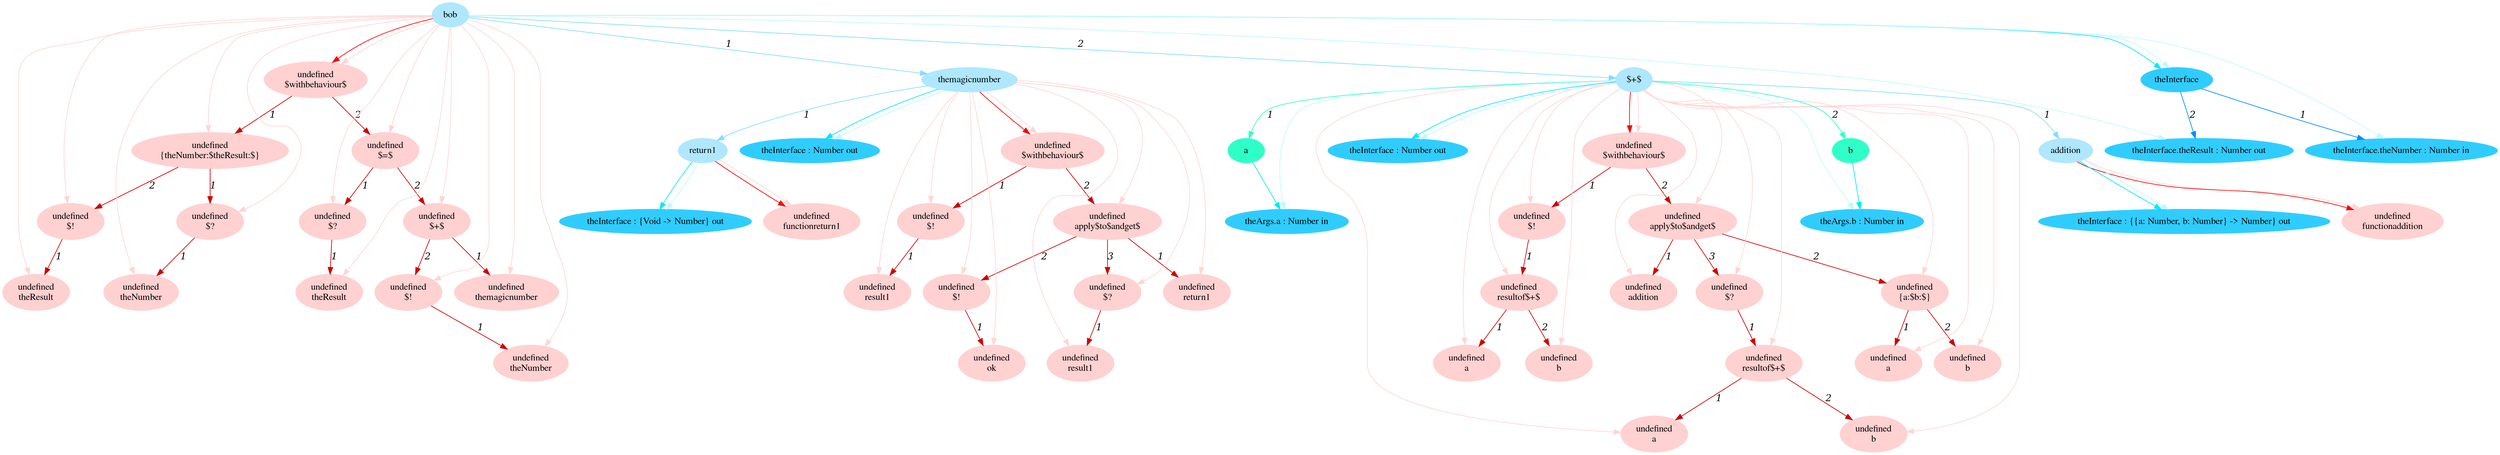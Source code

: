 digraph g{node_4738 [shape="ellipse", style="filled", color="#ffd1d1", fontname="Times", label="undefined
functionreturn1" ]
node_4745 [shape="ellipse", style="filled", color="#ffd1d1", fontname="Times", label="undefined
$withbehaviour$" ]
node_4747 [shape="ellipse", style="filled", color="#ffd1d1", fontname="Times", label="undefined
$!" ]
node_4749 [shape="ellipse", style="filled", color="#ffd1d1", fontname="Times", label="undefined
result1" ]
node_4752 [shape="ellipse", style="filled", color="#ffd1d1", fontname="Times", label="undefined
apply$to$andget$" ]
node_4754 [shape="ellipse", style="filled", color="#ffd1d1", fontname="Times", label="undefined
return1" ]
node_4756 [shape="ellipse", style="filled", color="#ffd1d1", fontname="Times", label="undefined
$!" ]
node_4758 [shape="ellipse", style="filled", color="#ffd1d1", fontname="Times", label="undefined
ok" ]
node_4761 [shape="ellipse", style="filled", color="#ffd1d1", fontname="Times", label="undefined
$?" ]
node_4763 [shape="ellipse", style="filled", color="#ffd1d1", fontname="Times", label="undefined
result1" ]
node_4777 [shape="ellipse", style="filled", color="#ffd1d1", fontname="Times", label="undefined
functionaddition" ]
node_4794 [shape="ellipse", style="filled", color="#ffd1d1", fontname="Times", label="undefined
$withbehaviour$" ]
node_4796 [shape="ellipse", style="filled", color="#ffd1d1", fontname="Times", label="undefined
$!" ]
node_4798 [shape="ellipse", style="filled", color="#ffd1d1", fontname="Times", label="undefined
resultof$+$" ]
node_4800 [shape="ellipse", style="filled", color="#ffd1d1", fontname="Times", label="undefined
a" ]
node_4802 [shape="ellipse", style="filled", color="#ffd1d1", fontname="Times", label="undefined
b" ]
node_4807 [shape="ellipse", style="filled", color="#ffd1d1", fontname="Times", label="undefined
apply$to$andget$" ]
node_4809 [shape="ellipse", style="filled", color="#ffd1d1", fontname="Times", label="undefined
addition" ]
node_4811 [shape="ellipse", style="filled", color="#ffd1d1", fontname="Times", label="undefined
{a:$b:$}" ]
node_4813 [shape="ellipse", style="filled", color="#ffd1d1", fontname="Times", label="undefined
a" ]
node_4815 [shape="ellipse", style="filled", color="#ffd1d1", fontname="Times", label="undefined
b" ]
node_4819 [shape="ellipse", style="filled", color="#ffd1d1", fontname="Times", label="undefined
$?" ]
node_4821 [shape="ellipse", style="filled", color="#ffd1d1", fontname="Times", label="undefined
resultof$+$" ]
node_4823 [shape="ellipse", style="filled", color="#ffd1d1", fontname="Times", label="undefined
a" ]
node_4825 [shape="ellipse", style="filled", color="#ffd1d1", fontname="Times", label="undefined
b" ]
node_4847 [shape="ellipse", style="filled", color="#ffd1d1", fontname="Times", label="undefined
$withbehaviour$" ]
node_4849 [shape="ellipse", style="filled", color="#ffd1d1", fontname="Times", label="undefined
{theNumber:$theResult:$}" ]
node_4851 [shape="ellipse", style="filled", color="#ffd1d1", fontname="Times", label="undefined
$?" ]
node_4853 [shape="ellipse", style="filled", color="#ffd1d1", fontname="Times", label="undefined
theNumber" ]
node_4856 [shape="ellipse", style="filled", color="#ffd1d1", fontname="Times", label="undefined
$!" ]
node_4858 [shape="ellipse", style="filled", color="#ffd1d1", fontname="Times", label="undefined
theResult" ]
node_4863 [shape="ellipse", style="filled", color="#ffd1d1", fontname="Times", label="undefined
$=$" ]
node_4865 [shape="ellipse", style="filled", color="#ffd1d1", fontname="Times", label="undefined
$?" ]
node_4867 [shape="ellipse", style="filled", color="#ffd1d1", fontname="Times", label="undefined
theResult" ]
node_4870 [shape="ellipse", style="filled", color="#ffd1d1", fontname="Times", label="undefined
$+$" ]
node_4872 [shape="ellipse", style="filled", color="#ffd1d1", fontname="Times", label="undefined
themagicnumber" ]
node_4874 [shape="ellipse", style="filled", color="#ffd1d1", fontname="Times", label="undefined
$!" ]
node_4876 [shape="ellipse", style="filled", color="#ffd1d1", fontname="Times", label="undefined
theNumber" ]
node_4732 [shape="ellipse", style="filled", color="#afe7ff", fontname="Times", label="bob" ]
node_4733 [shape="ellipse", style="filled", color="#afe7ff", fontname="Times", label="themagicnumber" ]
node_4734 [shape="ellipse", style="filled", color="#afe7ff", fontname="Times", label="return1" ]
node_4772 [shape="ellipse", style="filled", color="#afe7ff", fontname="Times", label="$+$" ]
node_4773 [shape="ellipse", style="filled", color="#afe7ff", fontname="Times", label="addition" ]
node_4781 [shape="ellipse", style="filled", color="#2fffc7", fontname="Times", label="a" ]
node_4785 [shape="ellipse", style="filled", color="#2fffc7", fontname="Times", label="b" ]
node_4735 [shape="ellipse", style="filled", color="#2fcdff", fontname="Times", label="theInterface : {Void -> Number} out" ]
node_4742 [shape="ellipse", style="filled", color="#2fcdff", fontname="Times", label="theInterface : Number out" ]
node_4774 [shape="ellipse", style="filled", color="#2fcdff", fontname="Times", label="theInterface : {{a: Number, b: Number} -> Number} out" ]
node_4782 [shape="ellipse", style="filled", color="#2fcdff", fontname="Times", label="theArgs.a : Number in" ]
node_4786 [shape="ellipse", style="filled", color="#2fcdff", fontname="Times", label="theArgs.b : Number in" ]
node_4791 [shape="ellipse", style="filled", color="#2fcdff", fontname="Times", label="theInterface : Number out" ]
node_4838 [shape="ellipse", style="filled", color="#2fcdff", fontname="Times", label="theInterface" ]
node_4839 [shape="ellipse", style="filled", color="#2fcdff", fontname="Times", label="theInterface.theNumber : Number in" ]
node_4841 [shape="ellipse", style="filled", color="#2fcdff", fontname="Times", label="theInterface.theResult : Number out" ]
node_4747 -> node_4749 [dir=forward, arrowHead=normal, fontname="Times-Italic", arrowsize=1, color="#d00000", label="1",  headlabel="", taillabel="" ]
node_4756 -> node_4758 [dir=forward, arrowHead=normal, fontname="Times-Italic", arrowsize=1, color="#d00000", label="1",  headlabel="", taillabel="" ]
node_4761 -> node_4763 [dir=forward, arrowHead=normal, fontname="Times-Italic", arrowsize=1, color="#d00000", label="1",  headlabel="", taillabel="" ]
node_4752 -> node_4754 [dir=forward, arrowHead=normal, fontname="Times-Italic", arrowsize=1, color="#d00000", label="1",  headlabel="", taillabel="" ]
node_4752 -> node_4756 [dir=forward, arrowHead=normal, fontname="Times-Italic", arrowsize=1, color="#d00000", label="2",  headlabel="", taillabel="" ]
node_4752 -> node_4761 [dir=forward, arrowHead=normal, fontname="Times-Italic", arrowsize=1, color="#d00000", label="3",  headlabel="", taillabel="" ]
node_4745 -> node_4747 [dir=forward, arrowHead=normal, fontname="Times-Italic", arrowsize=1, color="#d00000", label="1",  headlabel="", taillabel="" ]
node_4745 -> node_4752 [dir=forward, arrowHead=normal, fontname="Times-Italic", arrowsize=1, color="#d00000", label="2",  headlabel="", taillabel="" ]
node_4798 -> node_4800 [dir=forward, arrowHead=normal, fontname="Times-Italic", arrowsize=1, color="#d00000", label="1",  headlabel="", taillabel="" ]
node_4798 -> node_4802 [dir=forward, arrowHead=normal, fontname="Times-Italic", arrowsize=1, color="#d00000", label="2",  headlabel="", taillabel="" ]
node_4796 -> node_4798 [dir=forward, arrowHead=normal, fontname="Times-Italic", arrowsize=1, color="#d00000", label="1",  headlabel="", taillabel="" ]
node_4811 -> node_4813 [dir=forward, arrowHead=normal, fontname="Times-Italic", arrowsize=1, color="#d00000", label="1",  headlabel="", taillabel="" ]
node_4811 -> node_4815 [dir=forward, arrowHead=normal, fontname="Times-Italic", arrowsize=1, color="#d00000", label="2",  headlabel="", taillabel="" ]
node_4821 -> node_4823 [dir=forward, arrowHead=normal, fontname="Times-Italic", arrowsize=1, color="#d00000", label="1",  headlabel="", taillabel="" ]
node_4821 -> node_4825 [dir=forward, arrowHead=normal, fontname="Times-Italic", arrowsize=1, color="#d00000", label="2",  headlabel="", taillabel="" ]
node_4819 -> node_4821 [dir=forward, arrowHead=normal, fontname="Times-Italic", arrowsize=1, color="#d00000", label="1",  headlabel="", taillabel="" ]
node_4807 -> node_4809 [dir=forward, arrowHead=normal, fontname="Times-Italic", arrowsize=1, color="#d00000", label="1",  headlabel="", taillabel="" ]
node_4807 -> node_4811 [dir=forward, arrowHead=normal, fontname="Times-Italic", arrowsize=1, color="#d00000", label="2",  headlabel="", taillabel="" ]
node_4807 -> node_4819 [dir=forward, arrowHead=normal, fontname="Times-Italic", arrowsize=1, color="#d00000", label="3",  headlabel="", taillabel="" ]
node_4794 -> node_4796 [dir=forward, arrowHead=normal, fontname="Times-Italic", arrowsize=1, color="#d00000", label="1",  headlabel="", taillabel="" ]
node_4794 -> node_4807 [dir=forward, arrowHead=normal, fontname="Times-Italic", arrowsize=1, color="#d00000", label="2",  headlabel="", taillabel="" ]
node_4851 -> node_4853 [dir=forward, arrowHead=normal, fontname="Times-Italic", arrowsize=1, color="#d00000", label="1",  headlabel="", taillabel="" ]
node_4856 -> node_4858 [dir=forward, arrowHead=normal, fontname="Times-Italic", arrowsize=1, color="#d00000", label="1",  headlabel="", taillabel="" ]
node_4849 -> node_4851 [dir=forward, arrowHead=normal, fontname="Times-Italic", arrowsize=1, color="#d00000", label="1",  headlabel="", taillabel="" ]
node_4849 -> node_4856 [dir=forward, arrowHead=normal, fontname="Times-Italic", arrowsize=1, color="#d00000", label="2",  headlabel="", taillabel="" ]
node_4865 -> node_4867 [dir=forward, arrowHead=normal, fontname="Times-Italic", arrowsize=1, color="#d00000", label="1",  headlabel="", taillabel="" ]
node_4874 -> node_4876 [dir=forward, arrowHead=normal, fontname="Times-Italic", arrowsize=1, color="#d00000", label="1",  headlabel="", taillabel="" ]
node_4870 -> node_4872 [dir=forward, arrowHead=normal, fontname="Times-Italic", arrowsize=1, color="#d00000", label="1",  headlabel="", taillabel="" ]
node_4870 -> node_4874 [dir=forward, arrowHead=normal, fontname="Times-Italic", arrowsize=1, color="#d00000", label="2",  headlabel="", taillabel="" ]
node_4863 -> node_4865 [dir=forward, arrowHead=normal, fontname="Times-Italic", arrowsize=1, color="#d00000", label="1",  headlabel="", taillabel="" ]
node_4863 -> node_4870 [dir=forward, arrowHead=normal, fontname="Times-Italic", arrowsize=1, color="#d00000", label="2",  headlabel="", taillabel="" ]
node_4847 -> node_4849 [dir=forward, arrowHead=normal, fontname="Times-Italic", arrowsize=1, color="#d00000", label="1",  headlabel="", taillabel="" ]
node_4847 -> node_4863 [dir=forward, arrowHead=normal, fontname="Times-Italic", arrowsize=1, color="#d00000", label="2",  headlabel="", taillabel="" ]
node_4734 -> node_4738 [dir=forward, arrowHead=normal, fontname="Times-Italic", arrowsize=1, color="#ff0000", label="",  headlabel="", taillabel="" ]
node_4733 -> node_4745 [dir=forward, arrowHead=normal, fontname="Times-Italic", arrowsize=1, color="#ff0000", label="",  headlabel="", taillabel="" ]
node_4773 -> node_4777 [dir=forward, arrowHead=normal, fontname="Times-Italic", arrowsize=1, color="#ff0000", label="",  headlabel="", taillabel="" ]
node_4772 -> node_4794 [dir=forward, arrowHead=normal, fontname="Times-Italic", arrowsize=1, color="#ff0000", label="",  headlabel="", taillabel="" ]
node_4732 -> node_4847 [dir=forward, arrowHead=normal, fontname="Times-Italic", arrowsize=1, color="#ff0000", label="",  headlabel="", taillabel="" ]
node_4734 -> node_4738 [dir=forward, arrowHead=normal, fontname="Times-Italic", arrowsize=1, color="#ffd5d5", label="",  headlabel="", taillabel="" ]
node_4733 -> node_4745 [dir=forward, arrowHead=normal, fontname="Times-Italic", arrowsize=1, color="#ffd5d5", label="",  headlabel="", taillabel="" ]
node_4733 -> node_4747 [dir=forward, arrowHead=normal, fontname="Times-Italic", arrowsize=1, color="#ffd5d5", label="",  headlabel="", taillabel="" ]
node_4733 -> node_4749 [dir=forward, arrowHead=normal, fontname="Times-Italic", arrowsize=1, color="#ffd5d5", label="",  headlabel="", taillabel="" ]
node_4733 -> node_4752 [dir=forward, arrowHead=normal, fontname="Times-Italic", arrowsize=1, color="#ffd5d5", label="",  headlabel="", taillabel="" ]
node_4733 -> node_4754 [dir=forward, arrowHead=normal, fontname="Times-Italic", arrowsize=1, color="#ffd5d5", label="",  headlabel="", taillabel="" ]
node_4733 -> node_4756 [dir=forward, arrowHead=normal, fontname="Times-Italic", arrowsize=1, color="#ffd5d5", label="",  headlabel="", taillabel="" ]
node_4733 -> node_4758 [dir=forward, arrowHead=normal, fontname="Times-Italic", arrowsize=1, color="#ffd5d5", label="",  headlabel="", taillabel="" ]
node_4733 -> node_4761 [dir=forward, arrowHead=normal, fontname="Times-Italic", arrowsize=1, color="#ffd5d5", label="",  headlabel="", taillabel="" ]
node_4733 -> node_4763 [dir=forward, arrowHead=normal, fontname="Times-Italic", arrowsize=1, color="#ffd5d5", label="",  headlabel="", taillabel="" ]
node_4773 -> node_4777 [dir=forward, arrowHead=normal, fontname="Times-Italic", arrowsize=1, color="#ffd5d5", label="",  headlabel="", taillabel="" ]
node_4772 -> node_4794 [dir=forward, arrowHead=normal, fontname="Times-Italic", arrowsize=1, color="#ffd5d5", label="",  headlabel="", taillabel="" ]
node_4772 -> node_4796 [dir=forward, arrowHead=normal, fontname="Times-Italic", arrowsize=1, color="#ffd5d5", label="",  headlabel="", taillabel="" ]
node_4772 -> node_4798 [dir=forward, arrowHead=normal, fontname="Times-Italic", arrowsize=1, color="#ffd5d5", label="",  headlabel="", taillabel="" ]
node_4772 -> node_4800 [dir=forward, arrowHead=normal, fontname="Times-Italic", arrowsize=1, color="#ffd5d5", label="",  headlabel="", taillabel="" ]
node_4772 -> node_4802 [dir=forward, arrowHead=normal, fontname="Times-Italic", arrowsize=1, color="#ffd5d5", label="",  headlabel="", taillabel="" ]
node_4772 -> node_4807 [dir=forward, arrowHead=normal, fontname="Times-Italic", arrowsize=1, color="#ffd5d5", label="",  headlabel="", taillabel="" ]
node_4772 -> node_4809 [dir=forward, arrowHead=normal, fontname="Times-Italic", arrowsize=1, color="#ffd5d5", label="",  headlabel="", taillabel="" ]
node_4772 -> node_4811 [dir=forward, arrowHead=normal, fontname="Times-Italic", arrowsize=1, color="#ffd5d5", label="",  headlabel="", taillabel="" ]
node_4772 -> node_4813 [dir=forward, arrowHead=normal, fontname="Times-Italic", arrowsize=1, color="#ffd5d5", label="",  headlabel="", taillabel="" ]
node_4772 -> node_4815 [dir=forward, arrowHead=normal, fontname="Times-Italic", arrowsize=1, color="#ffd5d5", label="",  headlabel="", taillabel="" ]
node_4772 -> node_4819 [dir=forward, arrowHead=normal, fontname="Times-Italic", arrowsize=1, color="#ffd5d5", label="",  headlabel="", taillabel="" ]
node_4772 -> node_4821 [dir=forward, arrowHead=normal, fontname="Times-Italic", arrowsize=1, color="#ffd5d5", label="",  headlabel="", taillabel="" ]
node_4772 -> node_4823 [dir=forward, arrowHead=normal, fontname="Times-Italic", arrowsize=1, color="#ffd5d5", label="",  headlabel="", taillabel="" ]
node_4772 -> node_4825 [dir=forward, arrowHead=normal, fontname="Times-Italic", arrowsize=1, color="#ffd5d5", label="",  headlabel="", taillabel="" ]
node_4732 -> node_4847 [dir=forward, arrowHead=normal, fontname="Times-Italic", arrowsize=1, color="#ffd5d5", label="",  headlabel="", taillabel="" ]
node_4732 -> node_4849 [dir=forward, arrowHead=normal, fontname="Times-Italic", arrowsize=1, color="#ffd5d5", label="",  headlabel="", taillabel="" ]
node_4732 -> node_4851 [dir=forward, arrowHead=normal, fontname="Times-Italic", arrowsize=1, color="#ffd5d5", label="",  headlabel="", taillabel="" ]
node_4732 -> node_4853 [dir=forward, arrowHead=normal, fontname="Times-Italic", arrowsize=1, color="#ffd5d5", label="",  headlabel="", taillabel="" ]
node_4732 -> node_4856 [dir=forward, arrowHead=normal, fontname="Times-Italic", arrowsize=1, color="#ffd5d5", label="",  headlabel="", taillabel="" ]
node_4732 -> node_4858 [dir=forward, arrowHead=normal, fontname="Times-Italic", arrowsize=1, color="#ffd5d5", label="",  headlabel="", taillabel="" ]
node_4732 -> node_4863 [dir=forward, arrowHead=normal, fontname="Times-Italic", arrowsize=1, color="#ffd5d5", label="",  headlabel="", taillabel="" ]
node_4732 -> node_4865 [dir=forward, arrowHead=normal, fontname="Times-Italic", arrowsize=1, color="#ffd5d5", label="",  headlabel="", taillabel="" ]
node_4732 -> node_4867 [dir=forward, arrowHead=normal, fontname="Times-Italic", arrowsize=1, color="#ffd5d5", label="",  headlabel="", taillabel="" ]
node_4732 -> node_4870 [dir=forward, arrowHead=normal, fontname="Times-Italic", arrowsize=1, color="#ffd5d5", label="",  headlabel="", taillabel="" ]
node_4732 -> node_4872 [dir=forward, arrowHead=normal, fontname="Times-Italic", arrowsize=1, color="#ffd5d5", label="",  headlabel="", taillabel="" ]
node_4732 -> node_4874 [dir=forward, arrowHead=normal, fontname="Times-Italic", arrowsize=1, color="#ffd5d5", label="",  headlabel="", taillabel="" ]
node_4732 -> node_4876 [dir=forward, arrowHead=normal, fontname="Times-Italic", arrowsize=1, color="#ffd5d5", label="",  headlabel="", taillabel="" ]
node_4772 -> node_4781 [dir=forward, arrowHead=normal, fontname="Times-Italic", arrowsize=1, color="#2fffc7", label="1",  headlabel="", taillabel="" ]
node_4772 -> node_4785 [dir=forward, arrowHead=normal, fontname="Times-Italic", arrowsize=1, color="#2fffc7", label="2",  headlabel="", taillabel="" ]
node_4781 -> node_4782 [dir=forward, arrowHead=normal, fontname="Times-Italic", arrowsize=1, color="#00e8ff", label="",  headlabel="", taillabel="" ]
node_4785 -> node_4786 [dir=forward, arrowHead=normal, fontname="Times-Italic", arrowsize=1, color="#00e8ff", label="",  headlabel="", taillabel="" ]
node_4734 -> node_4735 [dir=forward, arrowHead=normal, fontname="Times-Italic", arrowsize=1, color="#00e8ff", label="",  headlabel="", taillabel="" ]
node_4733 -> node_4742 [dir=forward, arrowHead=normal, fontname="Times-Italic", arrowsize=1, color="#00e8ff", label="",  headlabel="", taillabel="" ]
node_4773 -> node_4774 [dir=forward, arrowHead=normal, fontname="Times-Italic", arrowsize=1, color="#00e8ff", label="",  headlabel="", taillabel="" ]
node_4772 -> node_4791 [dir=forward, arrowHead=normal, fontname="Times-Italic", arrowsize=1, color="#00e8ff", label="",  headlabel="", taillabel="" ]
node_4732 -> node_4838 [dir=forward, arrowHead=normal, fontname="Times-Italic", arrowsize=1, color="#00e8ff", label="",  headlabel="", taillabel="" ]
node_4734 -> node_4735 [dir=forward, arrowHead=normal, fontname="Times-Italic", arrowsize=1, color="#bef9ff", label="",  headlabel="", taillabel="" ]
node_4733 -> node_4742 [dir=forward, arrowHead=normal, fontname="Times-Italic", arrowsize=1, color="#bef9ff", label="",  headlabel="", taillabel="" ]
node_4773 -> node_4774 [dir=forward, arrowHead=normal, fontname="Times-Italic", arrowsize=1, color="#bef9ff", label="",  headlabel="", taillabel="" ]
node_4772 -> node_4782 [dir=forward, arrowHead=normal, fontname="Times-Italic", arrowsize=1, color="#bef9ff", label="",  headlabel="", taillabel="" ]
node_4772 -> node_4786 [dir=forward, arrowHead=normal, fontname="Times-Italic", arrowsize=1, color="#bef9ff", label="",  headlabel="", taillabel="" ]
node_4772 -> node_4791 [dir=forward, arrowHead=normal, fontname="Times-Italic", arrowsize=1, color="#bef9ff", label="",  headlabel="", taillabel="" ]
node_4732 -> node_4839 [dir=forward, arrowHead=normal, fontname="Times-Italic", arrowsize=1, color="#bef9ff", label="",  headlabel="", taillabel="" ]
node_4732 -> node_4841 [dir=forward, arrowHead=normal, fontname="Times-Italic", arrowsize=1, color="#bef9ff", label="",  headlabel="", taillabel="" ]
node_4732 -> node_4838 [dir=forward, arrowHead=normal, fontname="Times-Italic", arrowsize=1, color="#bef9ff", label="",  headlabel="", taillabel="" ]
node_4838 -> node_4839 [dir=forward, arrowHead=normal, fontname="Times-Italic", arrowsize=1, color="#008cff", label="1",  headlabel="", taillabel="" ]
node_4838 -> node_4841 [dir=forward, arrowHead=normal, fontname="Times-Italic", arrowsize=1, color="#008cff", label="2",  headlabel="", taillabel="" ]
node_4733 -> node_4734 [dir=forward, arrowHead=normal, fontname="Times-Italic", arrowsize=1, color="#81ddff", label="1",  headlabel="", taillabel="" ]
node_4772 -> node_4773 [dir=forward, arrowHead=normal, fontname="Times-Italic", arrowsize=1, color="#81ddff", label="1",  headlabel="", taillabel="" ]
node_4732 -> node_4733 [dir=forward, arrowHead=normal, fontname="Times-Italic", arrowsize=1, color="#81ddff", label="1",  headlabel="", taillabel="" ]
node_4732 -> node_4772 [dir=forward, arrowHead=normal, fontname="Times-Italic", arrowsize=1, color="#81ddff", label="2",  headlabel="", taillabel="" ]
}